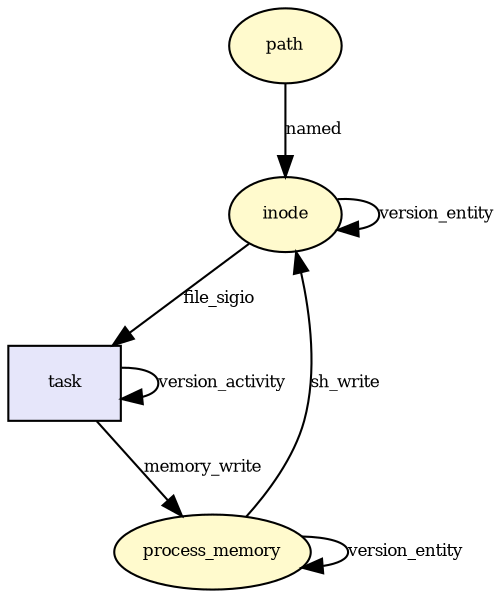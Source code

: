 digraph RGL__DirectedAdjacencyGraph {path[fontsize = 8,label = "path",shape = ellipse, fillcolor="#fffacd", style = filled]

inode[fontsize = 8,label = "inode",shape = ellipse, fillcolor="#fffacd", style = filled]

path -> inode[fontsize = 8,label = "named", color="#000000"]

task[fontsize = 8,label = "task",shape = rectangle, fillcolor="#e6e6fa", style = filled]

task -> task[fontsize = 8,label = "version_activity", color="#000000"]

inode -> task[fontsize = 8,label = "file_sigio", color="#000000"]

process_memory[fontsize = 8,label = "process_memory",shape = ellipse, fillcolor="#fffacd", style = filled]

process_memory -> process_memory[fontsize = 8,label = "version_entity", color="#000000"]

task -> process_memory[fontsize = 8,label = "memory_write", color="#000000"]

inode -> inode[fontsize = 8,label = "version_entity", color="#000000"]

process_memory -> inode[fontsize = 8,label = "sh_write", color="#000000"]

}